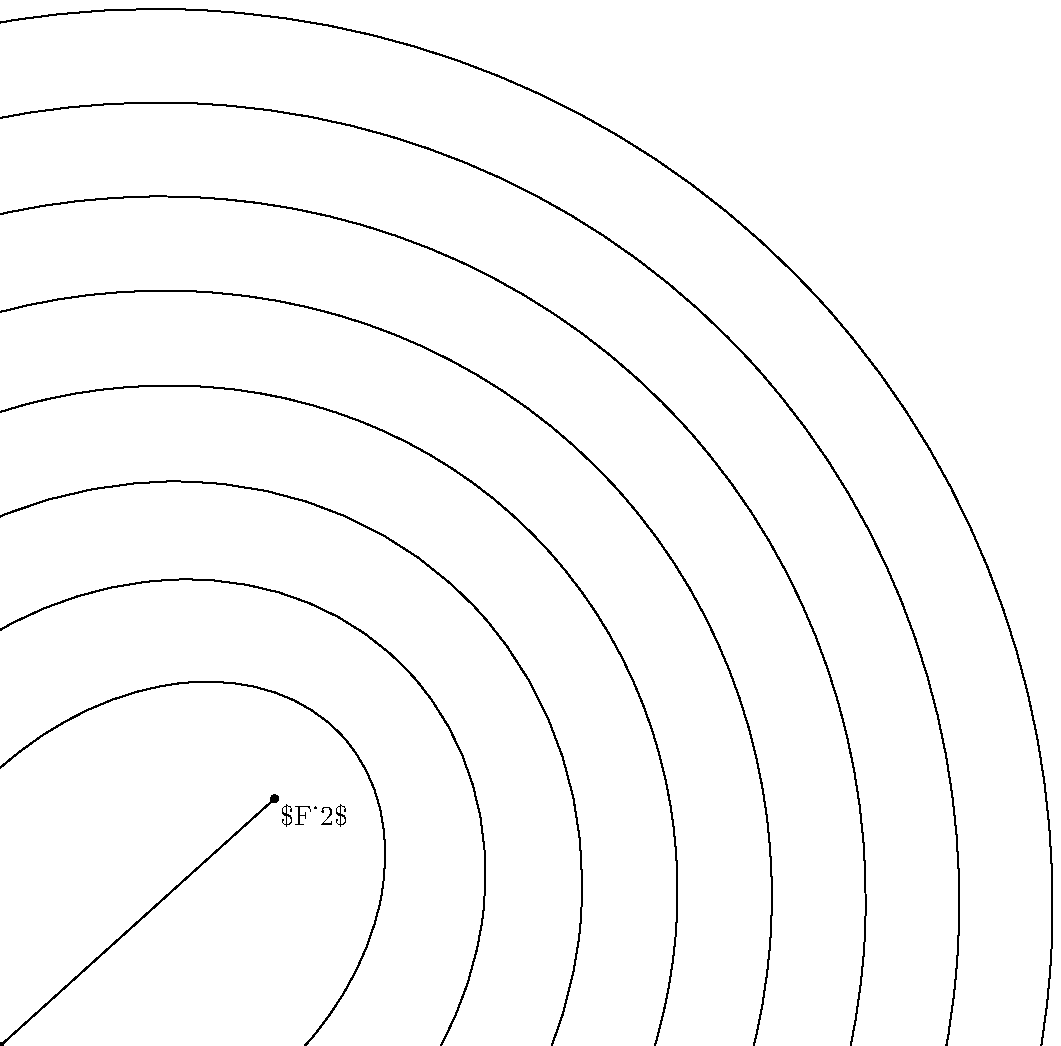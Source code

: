 \documentclass{standalone}
\usepackage{luamplib}
\begin{document}
\mplibtextextlabel{enable}
\begin{mplibcode}
vardef dp(expr x) = substring(0, 4) of decimal x enddef;
beginfig(1);

    pair F[], o;

    F1 = origin;
    F2 = 133 dir 42;

    o = 1/2[F1, F2];

    dotlabel.lrt("$F_1$", F1);
    dotlabel.lrt("$F_2$", F2);

    2d = abs(F1 - F2);
    r = angle(F1 - F2);

    for i = 0 upto 8:
        a := d * (1 + 1/2i);
        b := a +-+ d;
        e :=  1 +-+ b/a;
        path ee; ee = fullcircle xscaled 2a yscaled 2b rotated r shifted o;
        draw ee; 
        picture tl; tl = thelabel.top(TEX("$e=" & dp(e) & "$"), origin);
        draw tl rotated angle direction 2 of ee shifted point 2 of ee;


    endfor


endfig;
\end{mplibcode}
\end{document}

